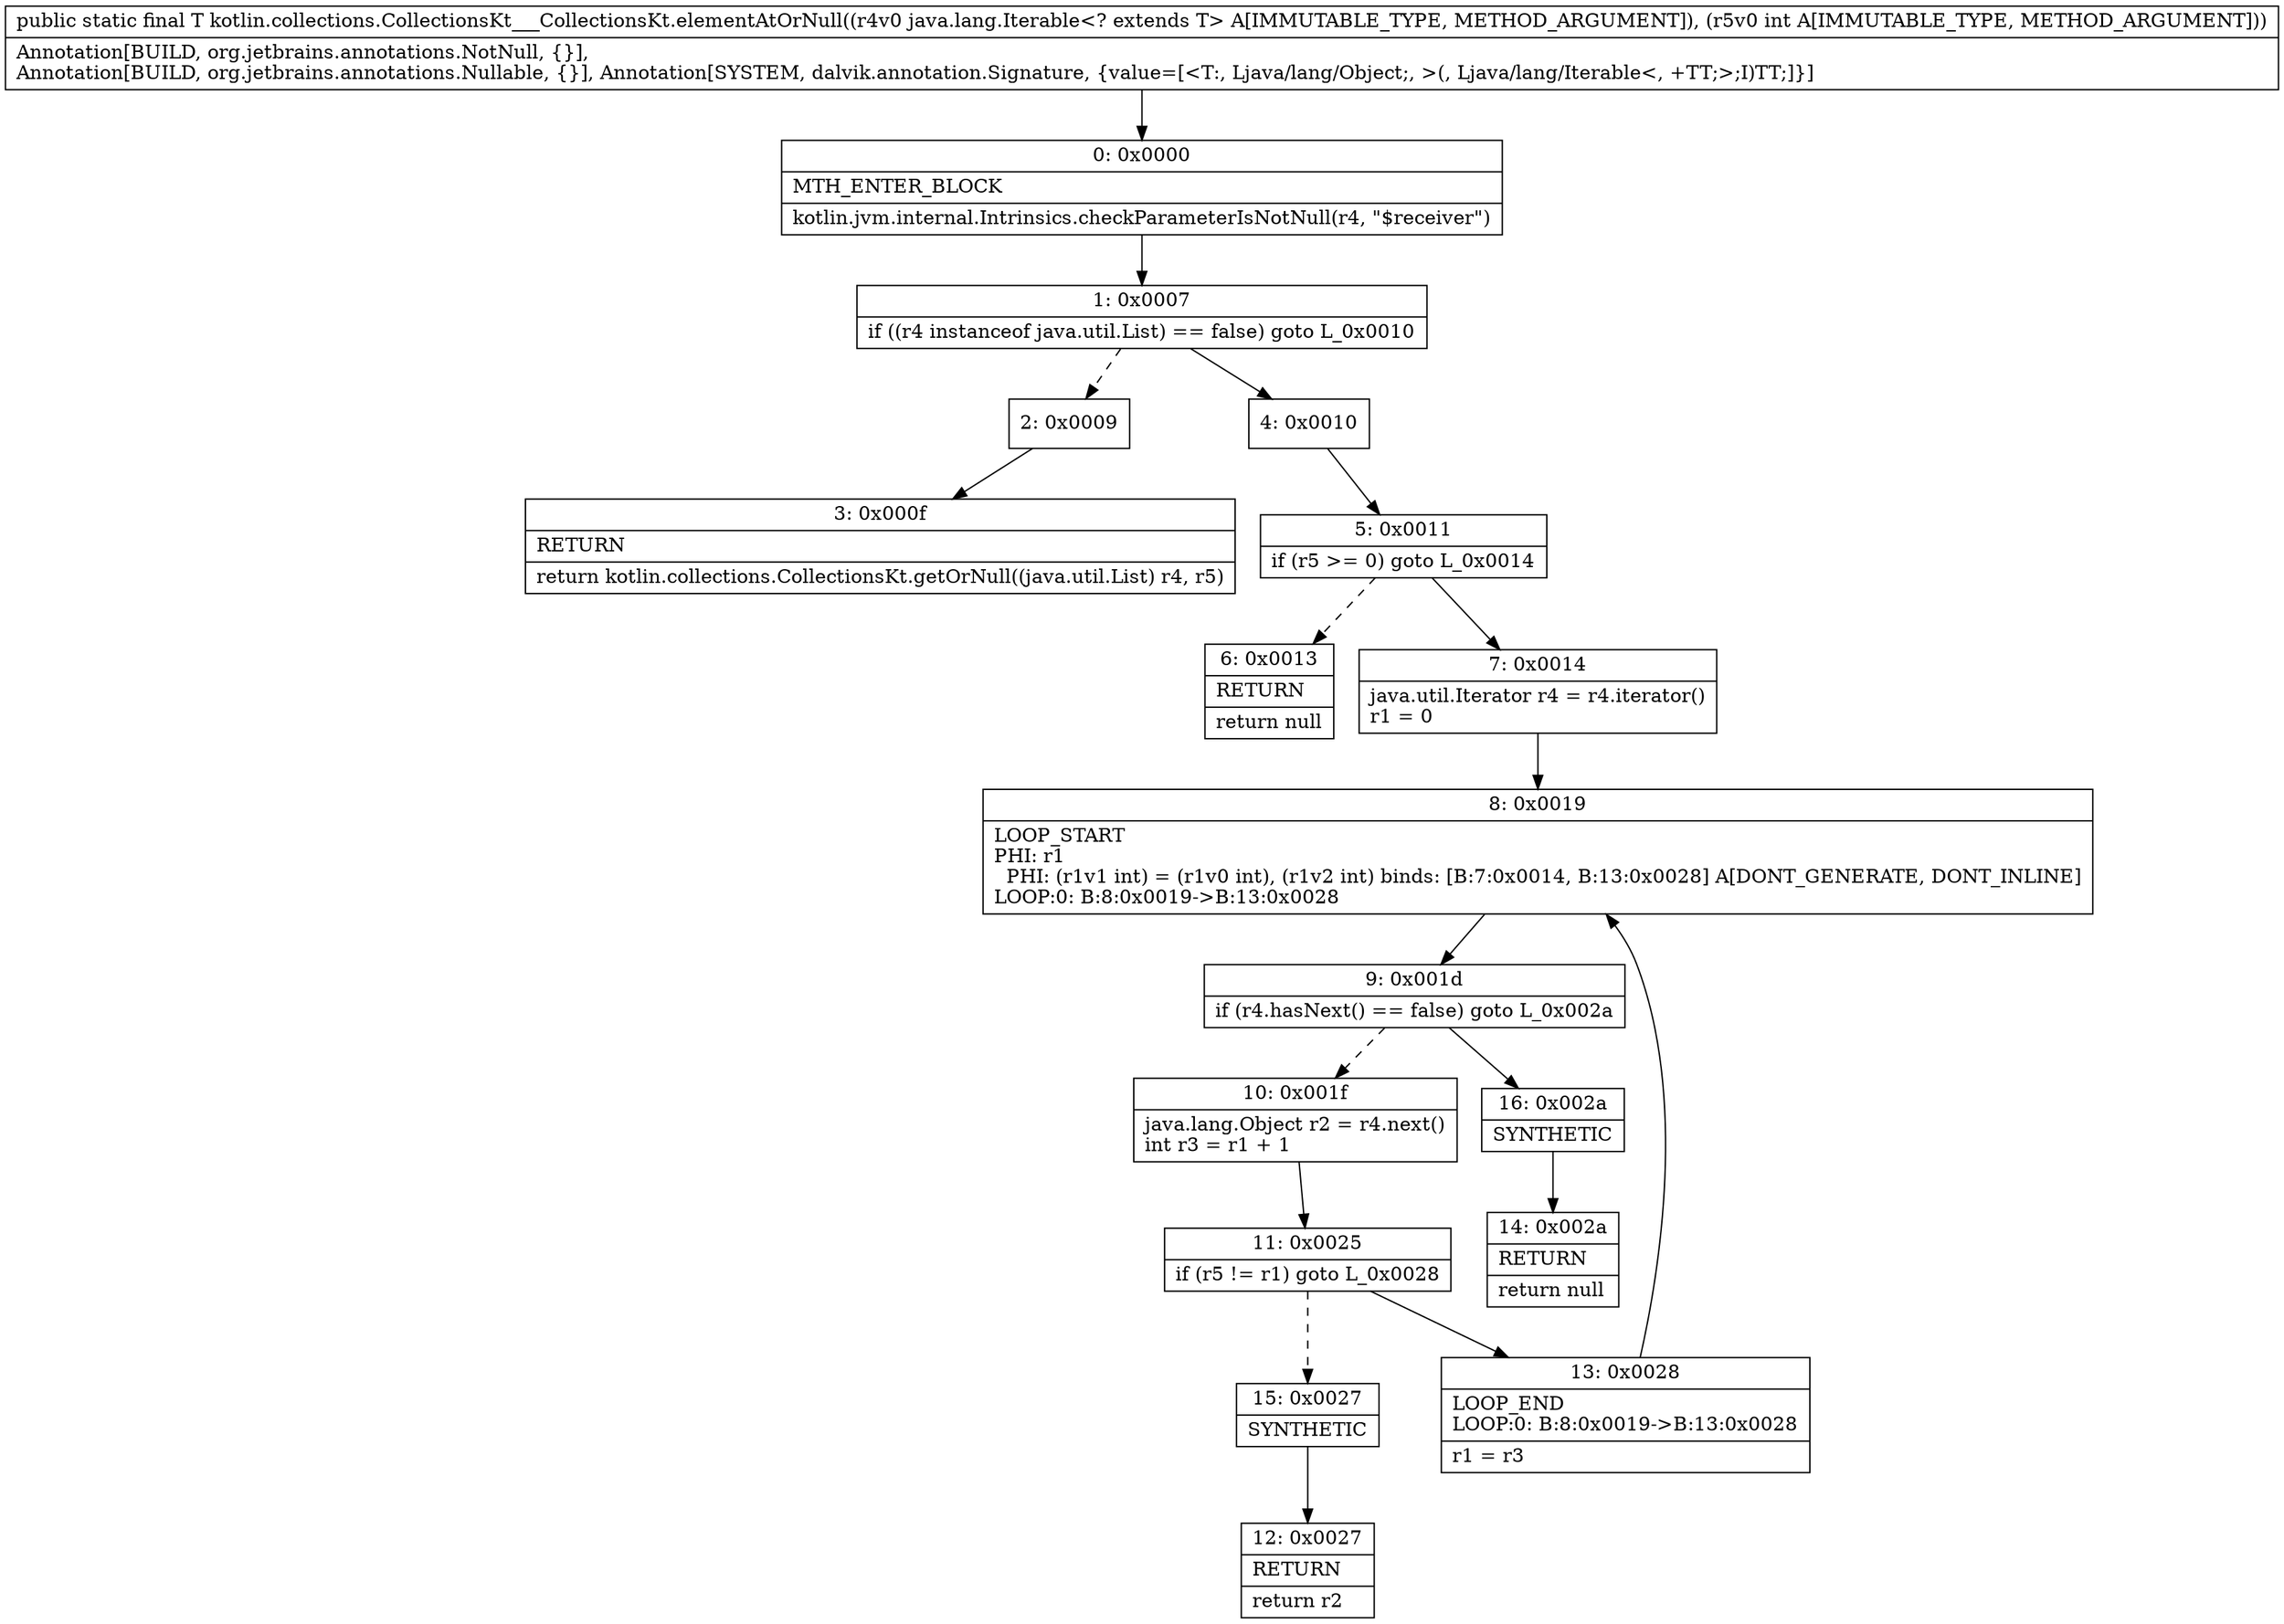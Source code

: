 digraph "CFG forkotlin.collections.CollectionsKt___CollectionsKt.elementAtOrNull(Ljava\/lang\/Iterable;I)Ljava\/lang\/Object;" {
Node_0 [shape=record,label="{0\:\ 0x0000|MTH_ENTER_BLOCK\l|kotlin.jvm.internal.Intrinsics.checkParameterIsNotNull(r4, \"$receiver\")\l}"];
Node_1 [shape=record,label="{1\:\ 0x0007|if ((r4 instanceof java.util.List) == false) goto L_0x0010\l}"];
Node_2 [shape=record,label="{2\:\ 0x0009}"];
Node_3 [shape=record,label="{3\:\ 0x000f|RETURN\l|return kotlin.collections.CollectionsKt.getOrNull((java.util.List) r4, r5)\l}"];
Node_4 [shape=record,label="{4\:\ 0x0010}"];
Node_5 [shape=record,label="{5\:\ 0x0011|if (r5 \>= 0) goto L_0x0014\l}"];
Node_6 [shape=record,label="{6\:\ 0x0013|RETURN\l|return null\l}"];
Node_7 [shape=record,label="{7\:\ 0x0014|java.util.Iterator r4 = r4.iterator()\lr1 = 0\l}"];
Node_8 [shape=record,label="{8\:\ 0x0019|LOOP_START\lPHI: r1 \l  PHI: (r1v1 int) = (r1v0 int), (r1v2 int) binds: [B:7:0x0014, B:13:0x0028] A[DONT_GENERATE, DONT_INLINE]\lLOOP:0: B:8:0x0019\-\>B:13:0x0028\l}"];
Node_9 [shape=record,label="{9\:\ 0x001d|if (r4.hasNext() == false) goto L_0x002a\l}"];
Node_10 [shape=record,label="{10\:\ 0x001f|java.lang.Object r2 = r4.next()\lint r3 = r1 + 1\l}"];
Node_11 [shape=record,label="{11\:\ 0x0025|if (r5 != r1) goto L_0x0028\l}"];
Node_12 [shape=record,label="{12\:\ 0x0027|RETURN\l|return r2\l}"];
Node_13 [shape=record,label="{13\:\ 0x0028|LOOP_END\lLOOP:0: B:8:0x0019\-\>B:13:0x0028\l|r1 = r3\l}"];
Node_14 [shape=record,label="{14\:\ 0x002a|RETURN\l|return null\l}"];
Node_15 [shape=record,label="{15\:\ 0x0027|SYNTHETIC\l}"];
Node_16 [shape=record,label="{16\:\ 0x002a|SYNTHETIC\l}"];
MethodNode[shape=record,label="{public static final T kotlin.collections.CollectionsKt___CollectionsKt.elementAtOrNull((r4v0 java.lang.Iterable\<? extends T\> A[IMMUTABLE_TYPE, METHOD_ARGUMENT]), (r5v0 int A[IMMUTABLE_TYPE, METHOD_ARGUMENT]))  | Annotation[BUILD, org.jetbrains.annotations.NotNull, \{\}], \lAnnotation[BUILD, org.jetbrains.annotations.Nullable, \{\}], Annotation[SYSTEM, dalvik.annotation.Signature, \{value=[\<T:, Ljava\/lang\/Object;, \>(, Ljava\/lang\/Iterable\<, +TT;\>;I)TT;]\}]\l}"];
MethodNode -> Node_0;
Node_0 -> Node_1;
Node_1 -> Node_2[style=dashed];
Node_1 -> Node_4;
Node_2 -> Node_3;
Node_4 -> Node_5;
Node_5 -> Node_6[style=dashed];
Node_5 -> Node_7;
Node_7 -> Node_8;
Node_8 -> Node_9;
Node_9 -> Node_10[style=dashed];
Node_9 -> Node_16;
Node_10 -> Node_11;
Node_11 -> Node_13;
Node_11 -> Node_15[style=dashed];
Node_13 -> Node_8;
Node_15 -> Node_12;
Node_16 -> Node_14;
}

